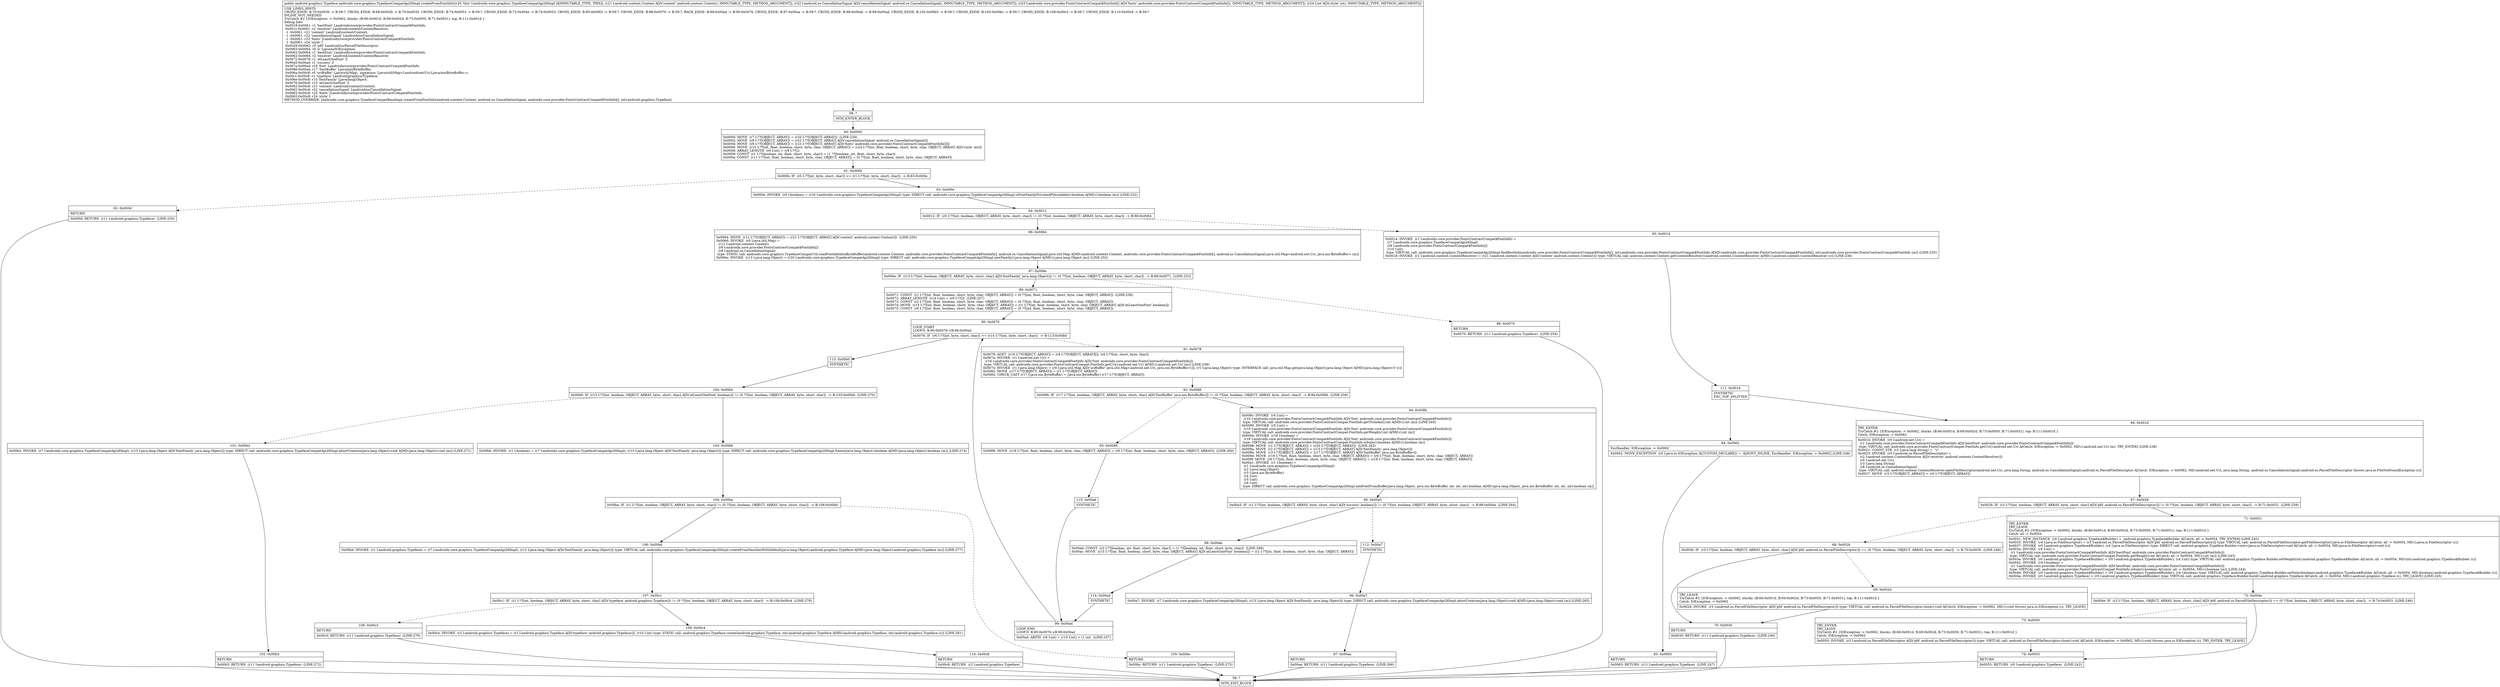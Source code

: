 digraph "CFG forandroidx.core.graphics.TypefaceCompatApi26Impl.createFromFontInfo(Landroid\/content\/Context;Landroid\/os\/CancellationSignal;[Landroidx\/core\/provider\/FontsContractCompat$FontInfo;I)Landroid\/graphics\/Typeface;" {
Node_58 [shape=record,label="{58\:\ ?|MTH_ENTER_BLOCK\l}"];
Node_60 [shape=record,label="{60\:\ 0x0000|0x0000: MOVE  (r7 I:??[OBJECT, ARRAY]) = (r20 I:??[OBJECT, ARRAY])  (LINE:229)\l0x0002: MOVE  (r8 I:??[OBJECT, ARRAY]) = (r22 I:??[OBJECT, ARRAY] A[D('cancellationSignal' android.os.CancellationSignal)]) \l0x0004: MOVE  (r9 I:??[OBJECT, ARRAY]) = (r23 I:??[OBJECT, ARRAY] A[D('fonts' androidx.core.provider.FontsContractCompat$FontInfo[])]) \l0x0006: MOVE  (r10 I:??[int, float, boolean, short, byte, char, OBJECT, ARRAY]) = (r24 I:??[int, float, boolean, short, byte, char, OBJECT, ARRAY] A[D('style' int)]) \l0x0008: ARRAY_LENGTH  (r0 I:int) = (r9 I:??[]) \l0x0009: CONST  (r1 I:??[boolean, int, float, short, byte, char]) = (1 ??[boolean, int, float, short, byte, char]) \l0x000a: CONST  (r11 I:??[int, float, boolean, short, byte, char, OBJECT, ARRAY]) = (0 ??[int, float, boolean, short, byte, char, OBJECT, ARRAY]) \l}"];
Node_61 [shape=record,label="{61\:\ 0x000b|0x000b: IF  (r0 I:??[int, byte, short, char]) \>= (r1 I:??[int, byte, short, char])  \-\> B:63:0x000e \l}"];
Node_62 [shape=record,label="{62\:\ 0x000d|RETURN\l|0x000d: RETURN  (r11 I:android.graphics.Typeface)  (LINE:230)\l}"];
Node_59 [shape=record,label="{59\:\ ?|MTH_EXIT_BLOCK\l}"];
Node_63 [shape=record,label="{63\:\ 0x000e|0x000e: INVOKE  (r0 I:boolean) = (r20 I:androidx.core.graphics.TypefaceCompatApi26Impl) type: DIRECT call: androidx.core.graphics.TypefaceCompatApi26Impl.isFontFamilyPrivateAPIAvailable():boolean A[MD:():boolean (m)] (LINE:232)\l}"];
Node_64 [shape=record,label="{64\:\ 0x0012|0x0012: IF  (r0 I:??[int, boolean, OBJECT, ARRAY, byte, short, char]) != (0 ??[int, boolean, OBJECT, ARRAY, byte, short, char])  \-\> B:86:0x0064 \l}"];
Node_65 [shape=record,label="{65\:\ 0x0014|0x0014: INVOKE  (r1 I:androidx.core.provider.FontsContractCompat$FontInfo) = \l  (r7 I:androidx.core.graphics.TypefaceCompatApi26Impl)\l  (r9 I:androidx.core.provider.FontsContractCompat$FontInfo[])\l  (r10 I:int)\l type: VIRTUAL call: androidx.core.graphics.TypefaceCompatApi26Impl.findBestInfo(androidx.core.provider.FontsContractCompat$FontInfo[], int):androidx.core.provider.FontsContractCompat$FontInfo A[MD:(androidx.core.provider.FontsContractCompat$FontInfo[], int):androidx.core.provider.FontsContractCompat$FontInfo (m)] (LINE:235)\l0x0018: INVOKE  (r2 I:android.content.ContentResolver) = (r21 I:android.content.Context A[D('context' android.content.Context)]) type: VIRTUAL call: android.content.Context.getContentResolver():android.content.ContentResolver A[MD:():android.content.ContentResolver (c)] (LINE:236)\l}"];
Node_111 [shape=record,label="{111\:\ 0x001d|SYNTHETIC\lEXC_TOP_SPLITTER\l}"];
Node_66 [shape=record,label="{66\:\ 0x001d|TRY_ENTER\lTryCatch #2 \{IOException \-\> 0x0062, blocks: (B:66:0x001d, B:69:0x002d, B:73:0x0050, B:71:0x0031), top: B:111:0x001d \}\lCatch: IOException \-\> 0x0062\l|0x001d: INVOKE  (r0 I:android.net.Uri) = \l  (r1 I:androidx.core.provider.FontsContractCompat$FontInfo A[D('bestFont' androidx.core.provider.FontsContractCompat$FontInfo)])\l type: VIRTUAL call: androidx.core.provider.FontsContractCompat.FontInfo.getUri():android.net.Uri A[Catch: IOException \-\> 0x0062, MD:():android.net.Uri (m), TRY_ENTER] (LINE:238)\l0x0021: CONST_STR  (r3 I:java.lang.String) =  \"r\" \l0x0023: INVOKE  (r0 I:android.os.ParcelFileDescriptor) = \l  (r2 I:android.content.ContentResolver A[D('resolver' android.content.ContentResolver)])\l  (r0 I:android.net.Uri)\l  (r3 I:java.lang.String)\l  (r8 I:android.os.CancellationSignal)\l type: VIRTUAL call: android.content.ContentResolver.openFileDescriptor(android.net.Uri, java.lang.String, android.os.CancellationSignal):android.os.ParcelFileDescriptor A[Catch: IOException \-\> 0x0062, MD:(android.net.Uri, java.lang.String, android.os.CancellationSignal):android.os.ParcelFileDescriptor throws java.io.FileNotFoundException (c)]\l0x0027: MOVE  (r3 I:??[OBJECT, ARRAY]) = (r0 I:??[OBJECT, ARRAY]) \l}"];
Node_67 [shape=record,label="{67\:\ 0x0028|0x0028: IF  (r3 I:??[int, boolean, OBJECT, ARRAY, byte, short, char] A[D('pfd' android.os.ParcelFileDescriptor)]) != (0 ??[int, boolean, OBJECT, ARRAY, byte, short, char])  \-\> B:71:0x0031  (LINE:239)\l}"];
Node_68 [shape=record,label="{68\:\ 0x002b|0x002b: IF  (r3 I:??[int, boolean, OBJECT, ARRAY, byte, short, char] A[D('pfd' android.os.ParcelFileDescriptor)]) == (0 ??[int, boolean, OBJECT, ARRAY, byte, short, char])  \-\> B:70:0x0030  (LINE:246)\l}"];
Node_69 [shape=record,label="{69\:\ 0x002d|TRY_LEAVE\lTryCatch #2 \{IOException \-\> 0x0062, blocks: (B:66:0x001d, B:69:0x002d, B:73:0x0050, B:71:0x0031), top: B:111:0x001d \}\lCatch: IOException \-\> 0x0062\l|0x002d: INVOKE  (r3 I:android.os.ParcelFileDescriptor A[D('pfd' android.os.ParcelFileDescriptor)]) type: VIRTUAL call: android.os.ParcelFileDescriptor.close():void A[Catch: IOException \-\> 0x0062, MD:():void throws java.io.IOException (c), TRY_LEAVE]\l}"];
Node_70 [shape=record,label="{70\:\ 0x0030|RETURN\l|0x0030: RETURN  (r11 I:android.graphics.Typeface)  (LINE:240)\l}"];
Node_71 [shape=record,label="{71\:\ 0x0031|TRY_ENTER\lTRY_LEAVE\lTryCatch #2 \{IOException \-\> 0x0062, blocks: (B:66:0x001d, B:69:0x002d, B:73:0x0050, B:71:0x0031), top: B:111:0x001d \}\lCatch: all \-\> 0x0054\l|0x0031: NEW_INSTANCE  (r0 I:android.graphics.Typeface$Builder) =  android.graphics.Typeface$Builder A[Catch: all \-\> 0x0054, TRY_ENTER] (LINE:242)\l0x0033: INVOKE  (r4 I:java.io.FileDescriptor) = (r3 I:android.os.ParcelFileDescriptor A[D('pfd' android.os.ParcelFileDescriptor)]) type: VIRTUAL call: android.os.ParcelFileDescriptor.getFileDescriptor():java.io.FileDescriptor A[Catch: all \-\> 0x0054, MD:():java.io.FileDescriptor (c)]\l0x0037: INVOKE  (r0 I:android.graphics.Typeface$Builder), (r4 I:java.io.FileDescriptor) type: DIRECT call: android.graphics.Typeface.Builder.\<init\>(java.io.FileDescriptor):void A[Catch: all \-\> 0x0054, MD:(java.io.FileDescriptor):void (c)]\l0x003a: INVOKE  (r4 I:int) = \l  (r1 I:androidx.core.provider.FontsContractCompat$FontInfo A[D('bestFont' androidx.core.provider.FontsContractCompat$FontInfo)])\l type: VIRTUAL call: androidx.core.provider.FontsContractCompat.FontInfo.getWeight():int A[Catch: all \-\> 0x0054, MD:():int (m)] (LINE:243)\l0x003e: INVOKE  (r0 I:android.graphics.Typeface$Builder) = (r0 I:android.graphics.Typeface$Builder), (r4 I:int) type: VIRTUAL call: android.graphics.Typeface.Builder.setWeight(int):android.graphics.Typeface$Builder A[Catch: all \-\> 0x0054, MD:(int):android.graphics.Typeface$Builder (c)]\l0x0042: INVOKE  (r4 I:boolean) = \l  (r1 I:androidx.core.provider.FontsContractCompat$FontInfo A[D('bestFont' androidx.core.provider.FontsContractCompat$FontInfo)])\l type: VIRTUAL call: androidx.core.provider.FontsContractCompat.FontInfo.isItalic():boolean A[Catch: all \-\> 0x0054, MD:():boolean (m)] (LINE:244)\l0x0046: INVOKE  (r0 I:android.graphics.Typeface$Builder) = (r0 I:android.graphics.Typeface$Builder), (r4 I:boolean) type: VIRTUAL call: android.graphics.Typeface.Builder.setItalic(boolean):android.graphics.Typeface$Builder A[Catch: all \-\> 0x0054, MD:(boolean):android.graphics.Typeface$Builder (c)]\l0x004a: INVOKE  (r0 I:android.graphics.Typeface) = (r0 I:android.graphics.Typeface$Builder) type: VIRTUAL call: android.graphics.Typeface.Builder.build():android.graphics.Typeface A[Catch: all \-\> 0x0054, MD:():android.graphics.Typeface (c), TRY_LEAVE] (LINE:245)\l}"];
Node_72 [shape=record,label="{72\:\ 0x004e|0x004e: IF  (r3 I:??[int, boolean, OBJECT, ARRAY, byte, short, char] A[D('pfd' android.os.ParcelFileDescriptor)]) == (0 ??[int, boolean, OBJECT, ARRAY, byte, short, char])  \-\> B:74:0x0053  (LINE:246)\l}"];
Node_73 [shape=record,label="{73\:\ 0x0050|TRY_ENTER\lTRY_LEAVE\lTryCatch #2 \{IOException \-\> 0x0062, blocks: (B:66:0x001d, B:69:0x002d, B:73:0x0050, B:71:0x0031), top: B:111:0x001d \}\lCatch: IOException \-\> 0x0062\l|0x0050: INVOKE  (r3 I:android.os.ParcelFileDescriptor A[D('pfd' android.os.ParcelFileDescriptor)]) type: VIRTUAL call: android.os.ParcelFileDescriptor.close():void A[Catch: IOException \-\> 0x0062, MD:():void throws java.io.IOException (c), TRY_ENTER, TRY_LEAVE]\l}"];
Node_74 [shape=record,label="{74\:\ 0x0053|RETURN\l|0x0053: RETURN  (r0 I:android.graphics.Typeface)  (LINE:242)\l}"];
Node_84 [shape=record,label="{84\:\ 0x0062|ExcHandler: IOException \-\> 0x0062\l|0x0062: MOVE_EXCEPTION  (r0 I:java.io.IOException A[CUSTOM_DECLARE]) =  A[DONT_INLINE, ExcHandler: IOException \-\> 0x0062] (LINE:246)\l}"];
Node_85 [shape=record,label="{85\:\ 0x0063|RETURN\l|0x0063: RETURN  (r11 I:android.graphics.Typeface)  (LINE:247)\l}"];
Node_86 [shape=record,label="{86\:\ 0x0064|0x0064: MOVE  (r12 I:??[OBJECT, ARRAY]) = (r21 I:??[OBJECT, ARRAY] A[D('context' android.content.Context)])  (LINE:250)\l0x0066: INVOKE  (r0 I:java.util.Map) = \l  (r12 I:android.content.Context)\l  (r9 I:androidx.core.provider.FontsContractCompat$FontInfo[])\l  (r8 I:android.os.CancellationSignal)\l type: STATIC call: androidx.core.graphics.TypefaceCompatUtil.readFontInfoIntoByteBuffer(android.content.Context, androidx.core.provider.FontsContractCompat$FontInfo[], android.os.CancellationSignal):java.util.Map A[MD:(android.content.Context, androidx.core.provider.FontsContractCompat$FontInfo[], android.os.CancellationSignal):java.util.Map\<android.net.Uri, java.nio.ByteBuffer\> (m)]\l0x006a: INVOKE  (r13 I:java.lang.Object) = (r20 I:androidx.core.graphics.TypefaceCompatApi26Impl) type: DIRECT call: androidx.core.graphics.TypefaceCompatApi26Impl.newFamily():java.lang.Object A[MD:():java.lang.Object (m)] (LINE:252)\l}"];
Node_87 [shape=record,label="{87\:\ 0x006e|0x006e: IF  (r13 I:??[int, boolean, OBJECT, ARRAY, byte, short, char] A[D('fontFamily' java.lang.Object)]) != (0 ??[int, boolean, OBJECT, ARRAY, byte, short, char])  \-\> B:89:0x0071  (LINE:253)\l}"];
Node_88 [shape=record,label="{88\:\ 0x0070|RETURN\l|0x0070: RETURN  (r11 I:android.graphics.Typeface)  (LINE:254)\l}"];
Node_89 [shape=record,label="{89\:\ 0x0071|0x0071: CONST  (r1 I:??[int, float, boolean, short, byte, char, OBJECT, ARRAY]) = (0 ??[int, float, boolean, short, byte, char, OBJECT, ARRAY])  (LINE:256)\l0x0072: ARRAY_LENGTH  (r14 I:int) = (r9 I:??[])  (LINE:257)\l0x0073: CONST  (r2 I:??[int, float, boolean, short, byte, char, OBJECT, ARRAY]) = (0 ??[int, float, boolean, short, byte, char, OBJECT, ARRAY]) \l0x0074: MOVE  (r15 I:??[int, float, boolean, short, byte, char, OBJECT, ARRAY]) = (r1 I:??[int, float, boolean, short, byte, char, OBJECT, ARRAY] A[D('atLeastOneFont' boolean)]) \l0x0075: CONST  (r6 I:??[int, float, boolean, short, byte, char, OBJECT, ARRAY]) = (0 ??[int, float, boolean, short, byte, char, OBJECT, ARRAY]) \l}"];
Node_90 [shape=record,label="{90\:\ 0x0076|LOOP_START\lLOOP:0: B:90:0x0076\-\>B:99:0x00ad\l|0x0076: IF  (r6 I:??[int, byte, short, char]) \>= (r14 I:??[int, byte, short, char])  \-\> B:113:0x00b0 \l}"];
Node_91 [shape=record,label="{91\:\ 0x0078|0x0078: AGET  (r16 I:??[OBJECT, ARRAY]) = (r9 I:??[OBJECT, ARRAY][]), (r6 I:??[int, short, byte, char]) \l0x007a: INVOKE  (r1 I:android.net.Uri) = \l  (r16 I:androidx.core.provider.FontsContractCompat$FontInfo A[D('font' androidx.core.provider.FontsContractCompat$FontInfo)])\l type: VIRTUAL call: androidx.core.provider.FontsContractCompat.FontInfo.getUri():android.net.Uri A[MD:():android.net.Uri (m)] (LINE:258)\l0x007e: INVOKE  (r1 I:java.lang.Object) = (r0 I:java.util.Map A[D('uriBuffer' java.util.Map\<android.net.Uri, java.nio.ByteBuffer\>)]), (r1 I:java.lang.Object) type: INTERFACE call: java.util.Map.get(java.lang.Object):java.lang.Object A[MD:(java.lang.Object):V (c)]\l0x0082: MOVE  (r17 I:??[OBJECT, ARRAY]) = (r1 I:??[OBJECT, ARRAY]) \l0x0084: CHECK_CAST (r17 I:java.nio.ByteBuffer) = (java.nio.ByteBuffer) (r17 I:??[OBJECT, ARRAY]) \l}"];
Node_92 [shape=record,label="{92\:\ 0x0086|0x0086: IF  (r17 I:??[int, boolean, OBJECT, ARRAY, byte, short, char] A[D('fontBuffer' java.nio.ByteBuffer)]) != (0 ??[int, boolean, OBJECT, ARRAY, byte, short, char])  \-\> B:94:0x008b  (LINE:259)\l}"];
Node_93 [shape=record,label="{93\:\ 0x0088|0x0088: MOVE  (r19 I:??[int, float, boolean, short, byte, char, OBJECT, ARRAY]) = (r6 I:??[int, float, boolean, short, byte, char, OBJECT, ARRAY])  (LINE:260)\l}"];
Node_115 [shape=record,label="{115\:\ 0x00ad|SYNTHETIC\l}"];
Node_99 [shape=record,label="{99\:\ 0x00ad|LOOP_END\lLOOP:0: B:90:0x0076\-\>B:99:0x00ad\l|0x00ad: ARITH  (r6 I:int) = (r19 I:int) + (1 int)  (LINE:257)\l}"];
Node_94 [shape=record,label="{94\:\ 0x008b|0x008c: INVOKE  (r4 I:int) = \l  (r16 I:androidx.core.provider.FontsContractCompat$FontInfo A[D('font' androidx.core.provider.FontsContractCompat$FontInfo)])\l type: VIRTUAL call: androidx.core.provider.FontsContractCompat.FontInfo.getTtcIndex():int A[MD:():int (m)] (LINE:263)\l0x0090: INVOKE  (r5 I:int) = \l  (r16 I:androidx.core.provider.FontsContractCompat$FontInfo A[D('font' androidx.core.provider.FontsContractCompat$FontInfo)])\l type: VIRTUAL call: androidx.core.provider.FontsContractCompat.FontInfo.getWeight():int A[MD:():int (m)]\l0x0094: INVOKE  (r18 I:boolean) = \l  (r16 I:androidx.core.provider.FontsContractCompat$FontInfo A[D('font' androidx.core.provider.FontsContractCompat$FontInfo)])\l type: VIRTUAL call: androidx.core.provider.FontsContractCompat.FontInfo.isItalic():boolean A[MD:():boolean (m)]\l0x0098: MOVE  (r1 I:??[OBJECT, ARRAY]) = (r20 I:??[OBJECT, ARRAY])  (LINE:262)\l0x009a: MOVE  (r2 I:??[OBJECT, ARRAY]) = (r13 I:??[OBJECT, ARRAY] A[D('fontFamily' java.lang.Object)]) \l0x009b: MOVE  (r3 I:??[OBJECT, ARRAY]) = (r17 I:??[OBJECT, ARRAY] A[D('fontBuffer' java.nio.ByteBuffer)]) \l0x009d: MOVE  (r19 I:??[int, float, boolean, short, byte, char, OBJECT, ARRAY]) = (r6 I:??[int, float, boolean, short, byte, char, OBJECT, ARRAY]) \l0x009f: MOVE  (r6 I:??[int, float, boolean, short, byte, char, OBJECT, ARRAY]) = (r18 I:??[int, float, boolean, short, byte, char, OBJECT, ARRAY]) \l0x00a1: INVOKE  (r1 I:boolean) = \l  (r1 I:androidx.core.graphics.TypefaceCompatApi26Impl)\l  (r2 I:java.lang.Object)\l  (r3 I:java.nio.ByteBuffer)\l  (r4 I:int)\l  (r5 I:int)\l  (r6 I:int)\l type: DIRECT call: androidx.core.graphics.TypefaceCompatApi26Impl.addFontFromBuffer(java.lang.Object, java.nio.ByteBuffer, int, int, int):boolean A[MD:(java.lang.Object, java.nio.ByteBuffer, int, int, int):boolean (m)]\l}"];
Node_95 [shape=record,label="{95\:\ 0x00a5|0x00a5: IF  (r1 I:??[int, boolean, OBJECT, ARRAY, byte, short, char] A[D('success' boolean)]) != (0 ??[int, boolean, OBJECT, ARRAY, byte, short, char])  \-\> B:98:0x00ab  (LINE:264)\l}"];
Node_98 [shape=record,label="{98\:\ 0x00ab|0x00ab: CONST  (r2 I:??[boolean, int, float, short, byte, char]) = (1 ??[boolean, int, float, short, byte, char])  (LINE:268)\l0x00ac: MOVE  (r15 I:??[int, float, boolean, short, byte, char, OBJECT, ARRAY] A[D('atLeastOneFont' boolean)]) = (r2 I:??[int, float, boolean, short, byte, char, OBJECT, ARRAY]) \l}"];
Node_114 [shape=record,label="{114\:\ 0x00ad|SYNTHETIC\l}"];
Node_112 [shape=record,label="{112\:\ 0x00a7|SYNTHETIC\l}"];
Node_96 [shape=record,label="{96\:\ 0x00a7|0x00a7: INVOKE  (r7 I:androidx.core.graphics.TypefaceCompatApi26Impl), (r13 I:java.lang.Object A[D('fontFamily' java.lang.Object)]) type: DIRECT call: androidx.core.graphics.TypefaceCompatApi26Impl.abortCreation(java.lang.Object):void A[MD:(java.lang.Object):void (m)] (LINE:265)\l}"];
Node_97 [shape=record,label="{97\:\ 0x00aa|RETURN\l|0x00aa: RETURN  (r11 I:android.graphics.Typeface)  (LINE:266)\l}"];
Node_113 [shape=record,label="{113\:\ 0x00b0|SYNTHETIC\l}"];
Node_100 [shape=record,label="{100\:\ 0x00b0|0x00b0: IF  (r15 I:??[int, boolean, OBJECT, ARRAY, byte, short, char] A[D('atLeastOneFont' boolean)]) != (0 ??[int, boolean, OBJECT, ARRAY, byte, short, char])  \-\> B:103:0x00b6  (LINE:270)\l}"];
Node_101 [shape=record,label="{101\:\ 0x00b2|0x00b2: INVOKE  (r7 I:androidx.core.graphics.TypefaceCompatApi26Impl), (r13 I:java.lang.Object A[D('fontFamily' java.lang.Object)]) type: DIRECT call: androidx.core.graphics.TypefaceCompatApi26Impl.abortCreation(java.lang.Object):void A[MD:(java.lang.Object):void (m)] (LINE:271)\l}"];
Node_102 [shape=record,label="{102\:\ 0x00b5|RETURN\l|0x00b5: RETURN  (r11 I:android.graphics.Typeface)  (LINE:272)\l}"];
Node_103 [shape=record,label="{103\:\ 0x00b6|0x00b6: INVOKE  (r1 I:boolean) = (r7 I:androidx.core.graphics.TypefaceCompatApi26Impl), (r13 I:java.lang.Object A[D('fontFamily' java.lang.Object)]) type: DIRECT call: androidx.core.graphics.TypefaceCompatApi26Impl.freeze(java.lang.Object):boolean A[MD:(java.lang.Object):boolean (m)] (LINE:274)\l}"];
Node_104 [shape=record,label="{104\:\ 0x00ba|0x00ba: IF  (r1 I:??[int, boolean, OBJECT, ARRAY, byte, short, char]) != (0 ??[int, boolean, OBJECT, ARRAY, byte, short, char])  \-\> B:106:0x00bd \l}"];
Node_105 [shape=record,label="{105\:\ 0x00bc|RETURN\l|0x00bc: RETURN  (r11 I:android.graphics.Typeface)  (LINE:275)\l}"];
Node_106 [shape=record,label="{106\:\ 0x00bd|0x00bd: INVOKE  (r1 I:android.graphics.Typeface) = (r7 I:androidx.core.graphics.TypefaceCompatApi26Impl), (r13 I:java.lang.Object A[D('fontFamily' java.lang.Object)]) type: VIRTUAL call: androidx.core.graphics.TypefaceCompatApi26Impl.createFromFamiliesWithDefault(java.lang.Object):android.graphics.Typeface A[MD:(java.lang.Object):android.graphics.Typeface (m)] (LINE:277)\l}"];
Node_107 [shape=record,label="{107\:\ 0x00c1|0x00c1: IF  (r1 I:??[int, boolean, OBJECT, ARRAY, byte, short, char] A[D('typeface' android.graphics.Typeface)]) != (0 ??[int, boolean, OBJECT, ARRAY, byte, short, char])  \-\> B:109:0x00c4  (LINE:278)\l}"];
Node_108 [shape=record,label="{108\:\ 0x00c3|RETURN\l|0x00c3: RETURN  (r11 I:android.graphics.Typeface)  (LINE:279)\l}"];
Node_109 [shape=record,label="{109\:\ 0x00c4|0x00c4: INVOKE  (r2 I:android.graphics.Typeface) = (r1 I:android.graphics.Typeface A[D('typeface' android.graphics.Typeface)]), (r10 I:int) type: STATIC call: android.graphics.Typeface.create(android.graphics.Typeface, int):android.graphics.Typeface A[MD:(android.graphics.Typeface, int):android.graphics.Typeface (c)] (LINE:281)\l}"];
Node_110 [shape=record,label="{110\:\ 0x00c8|RETURN\l|0x00c8: RETURN  (r2 I:android.graphics.Typeface) \l}"];
MethodNode[shape=record,label="{public android.graphics.Typeface androidx.core.graphics.TypefaceCompatApi26Impl.createFromFontInfo((r20 'this' I:androidx.core.graphics.TypefaceCompatApi26Impl A[IMMUTABLE_TYPE, THIS]), (r21 I:android.content.Context A[D('context' android.content.Context), IMMUTABLE_TYPE, METHOD_ARGUMENT]), (r22 I:android.os.CancellationSignal A[D('cancellationSignal' android.os.CancellationSignal), IMMUTABLE_TYPE, METHOD_ARGUMENT]), (r23 I:androidx.core.provider.FontsContractCompat$FontInfo[] A[D('fonts' androidx.core.provider.FontsContractCompat$FontInfo[]), IMMUTABLE_TYPE, METHOD_ARGUMENT]), (r24 I:int A[D('style' int), IMMUTABLE_TYPE, METHOD_ARGUMENT]))  | USE_LINES_HINTS\lCROSS_EDGE: B:70:0x0030 \-\> B:59:?, CROSS_EDGE: B:68:0x002b \-\> B:70:0x0030, CROSS_EDGE: B:74:0x0053 \-\> B:59:?, CROSS_EDGE: B:72:0x004e \-\> B:74:0x0053, CROSS_EDGE: B:85:0x0063 \-\> B:59:?, CROSS_EDGE: B:88:0x0070 \-\> B:59:?, BACK_EDGE: B:99:0x00ad \-\> B:90:0x0076, CROSS_EDGE: B:97:0x00aa \-\> B:59:?, CROSS_EDGE: B:98:0x00ab \-\> B:99:0x00ad, CROSS_EDGE: B:102:0x00b5 \-\> B:59:?, CROSS_EDGE: B:105:0x00bc \-\> B:59:?, CROSS_EDGE: B:108:0x00c3 \-\> B:59:?, CROSS_EDGE: B:110:0x00c8 \-\> B:59:?\lINLINE_NOT_NEEDED\lTryCatch #2 \{IOException \-\> 0x0062, blocks: (B:66:0x001d, B:69:0x002d, B:73:0x0050, B:71:0x0031), top: B:111:0x001d \}\lDebug Info:\l  0x0018\-0x0061: r1 'bestFont' Landroidx\/core\/provider\/FontsContractCompat$FontInfo;\l  0x001c\-0x0061: r2 'resolver' Landroid\/content\/ContentResolver;\l  \-1 \-0x0061: r21 'context' Landroid\/content\/Context;\l  \-1 \-0x0061: r22 'cancellationSignal' Landroid\/os\/CancellationSignal;\l  \-1 \-0x0061: r23 'fonts' [Landroidx\/core\/provider\/FontsContractCompat$FontInfo;\l  \-1 \-0x0061: r24 'style' I\l  0x0028\-0x0062: r3 'pfd' Landroid\/os\/ParcelFileDescriptor;\l  0x0063\-0x0064: r0 'e' Ljava\/io\/IOException;\l  0x0062\-0x0064: r1 'bestFont' Landroidx\/core\/provider\/FontsContractCompat$FontInfo;\l  0x0062\-0x0064: r2 'resolver' Landroid\/content\/ContentResolver;\l  0x0072\-0x0076: r1 'atLeastOneFont' Z\l  0x00a5\-0x00ad: r1 'success' Z\l  0x007a\-0x00ad: r16 'font' Landroidx\/core\/provider\/FontsContractCompat$FontInfo;\l  0x0086\-0x00ad: r17 'fontBuffer' Ljava\/nio\/ByteBuffer;\l  0x006a\-0x00c8: r0 'uriBuffer' Ljava\/util\/Map;, signature: Ljava\/util\/Map\<Landroid\/net\/Uri;Ljava\/nio\/ByteBuffer;\>;\l  0x00c1\-0x00c8: r1 'typeface' Landroid\/graphics\/Typeface;\l  0x006e\-0x00c8: r13 'fontFamily' Ljava\/lang\/Object;\l  0x0076\-0x00c8: r15 'atLeastOneFont' Z\l  0x0062\-0x00c8: r21 'context' Landroid\/content\/Context;\l  0x0062\-0x00c8: r22 'cancellationSignal' Landroid\/os\/CancellationSignal;\l  0x0062\-0x00c8: r23 'fonts' [Landroidx\/core\/provider\/FontsContractCompat$FontInfo;\l  0x0062\-0x00c8: r24 'style' I\lMETHOD_OVERRIDE: [androidx.core.graphics.TypefaceCompatBaseImpl.createFromFontInfo(android.content.Context, android.os.CancellationSignal, androidx.core.provider.FontsContractCompat$FontInfo[], int):android.graphics.Typeface]\l}"];
MethodNode -> Node_58;Node_58 -> Node_60;
Node_60 -> Node_61;
Node_61 -> Node_62[style=dashed];
Node_61 -> Node_63;
Node_62 -> Node_59;
Node_63 -> Node_64;
Node_64 -> Node_65[style=dashed];
Node_64 -> Node_86;
Node_65 -> Node_111;
Node_111 -> Node_66;
Node_111 -> Node_84;
Node_66 -> Node_67;
Node_67 -> Node_68[style=dashed];
Node_67 -> Node_71;
Node_68 -> Node_69[style=dashed];
Node_68 -> Node_70;
Node_69 -> Node_70;
Node_70 -> Node_59;
Node_71 -> Node_72;
Node_72 -> Node_73[style=dashed];
Node_72 -> Node_74;
Node_73 -> Node_74;
Node_74 -> Node_59;
Node_84 -> Node_85;
Node_85 -> Node_59;
Node_86 -> Node_87;
Node_87 -> Node_88[style=dashed];
Node_87 -> Node_89;
Node_88 -> Node_59;
Node_89 -> Node_90;
Node_90 -> Node_91[style=dashed];
Node_90 -> Node_113;
Node_91 -> Node_92;
Node_92 -> Node_93[style=dashed];
Node_92 -> Node_94;
Node_93 -> Node_115;
Node_115 -> Node_99;
Node_99 -> Node_90;
Node_94 -> Node_95;
Node_95 -> Node_98;
Node_95 -> Node_112[style=dashed];
Node_98 -> Node_114;
Node_114 -> Node_99;
Node_112 -> Node_96;
Node_96 -> Node_97;
Node_97 -> Node_59;
Node_113 -> Node_100;
Node_100 -> Node_101[style=dashed];
Node_100 -> Node_103;
Node_101 -> Node_102;
Node_102 -> Node_59;
Node_103 -> Node_104;
Node_104 -> Node_105[style=dashed];
Node_104 -> Node_106;
Node_105 -> Node_59;
Node_106 -> Node_107;
Node_107 -> Node_108[style=dashed];
Node_107 -> Node_109;
Node_108 -> Node_59;
Node_109 -> Node_110;
Node_110 -> Node_59;
}

